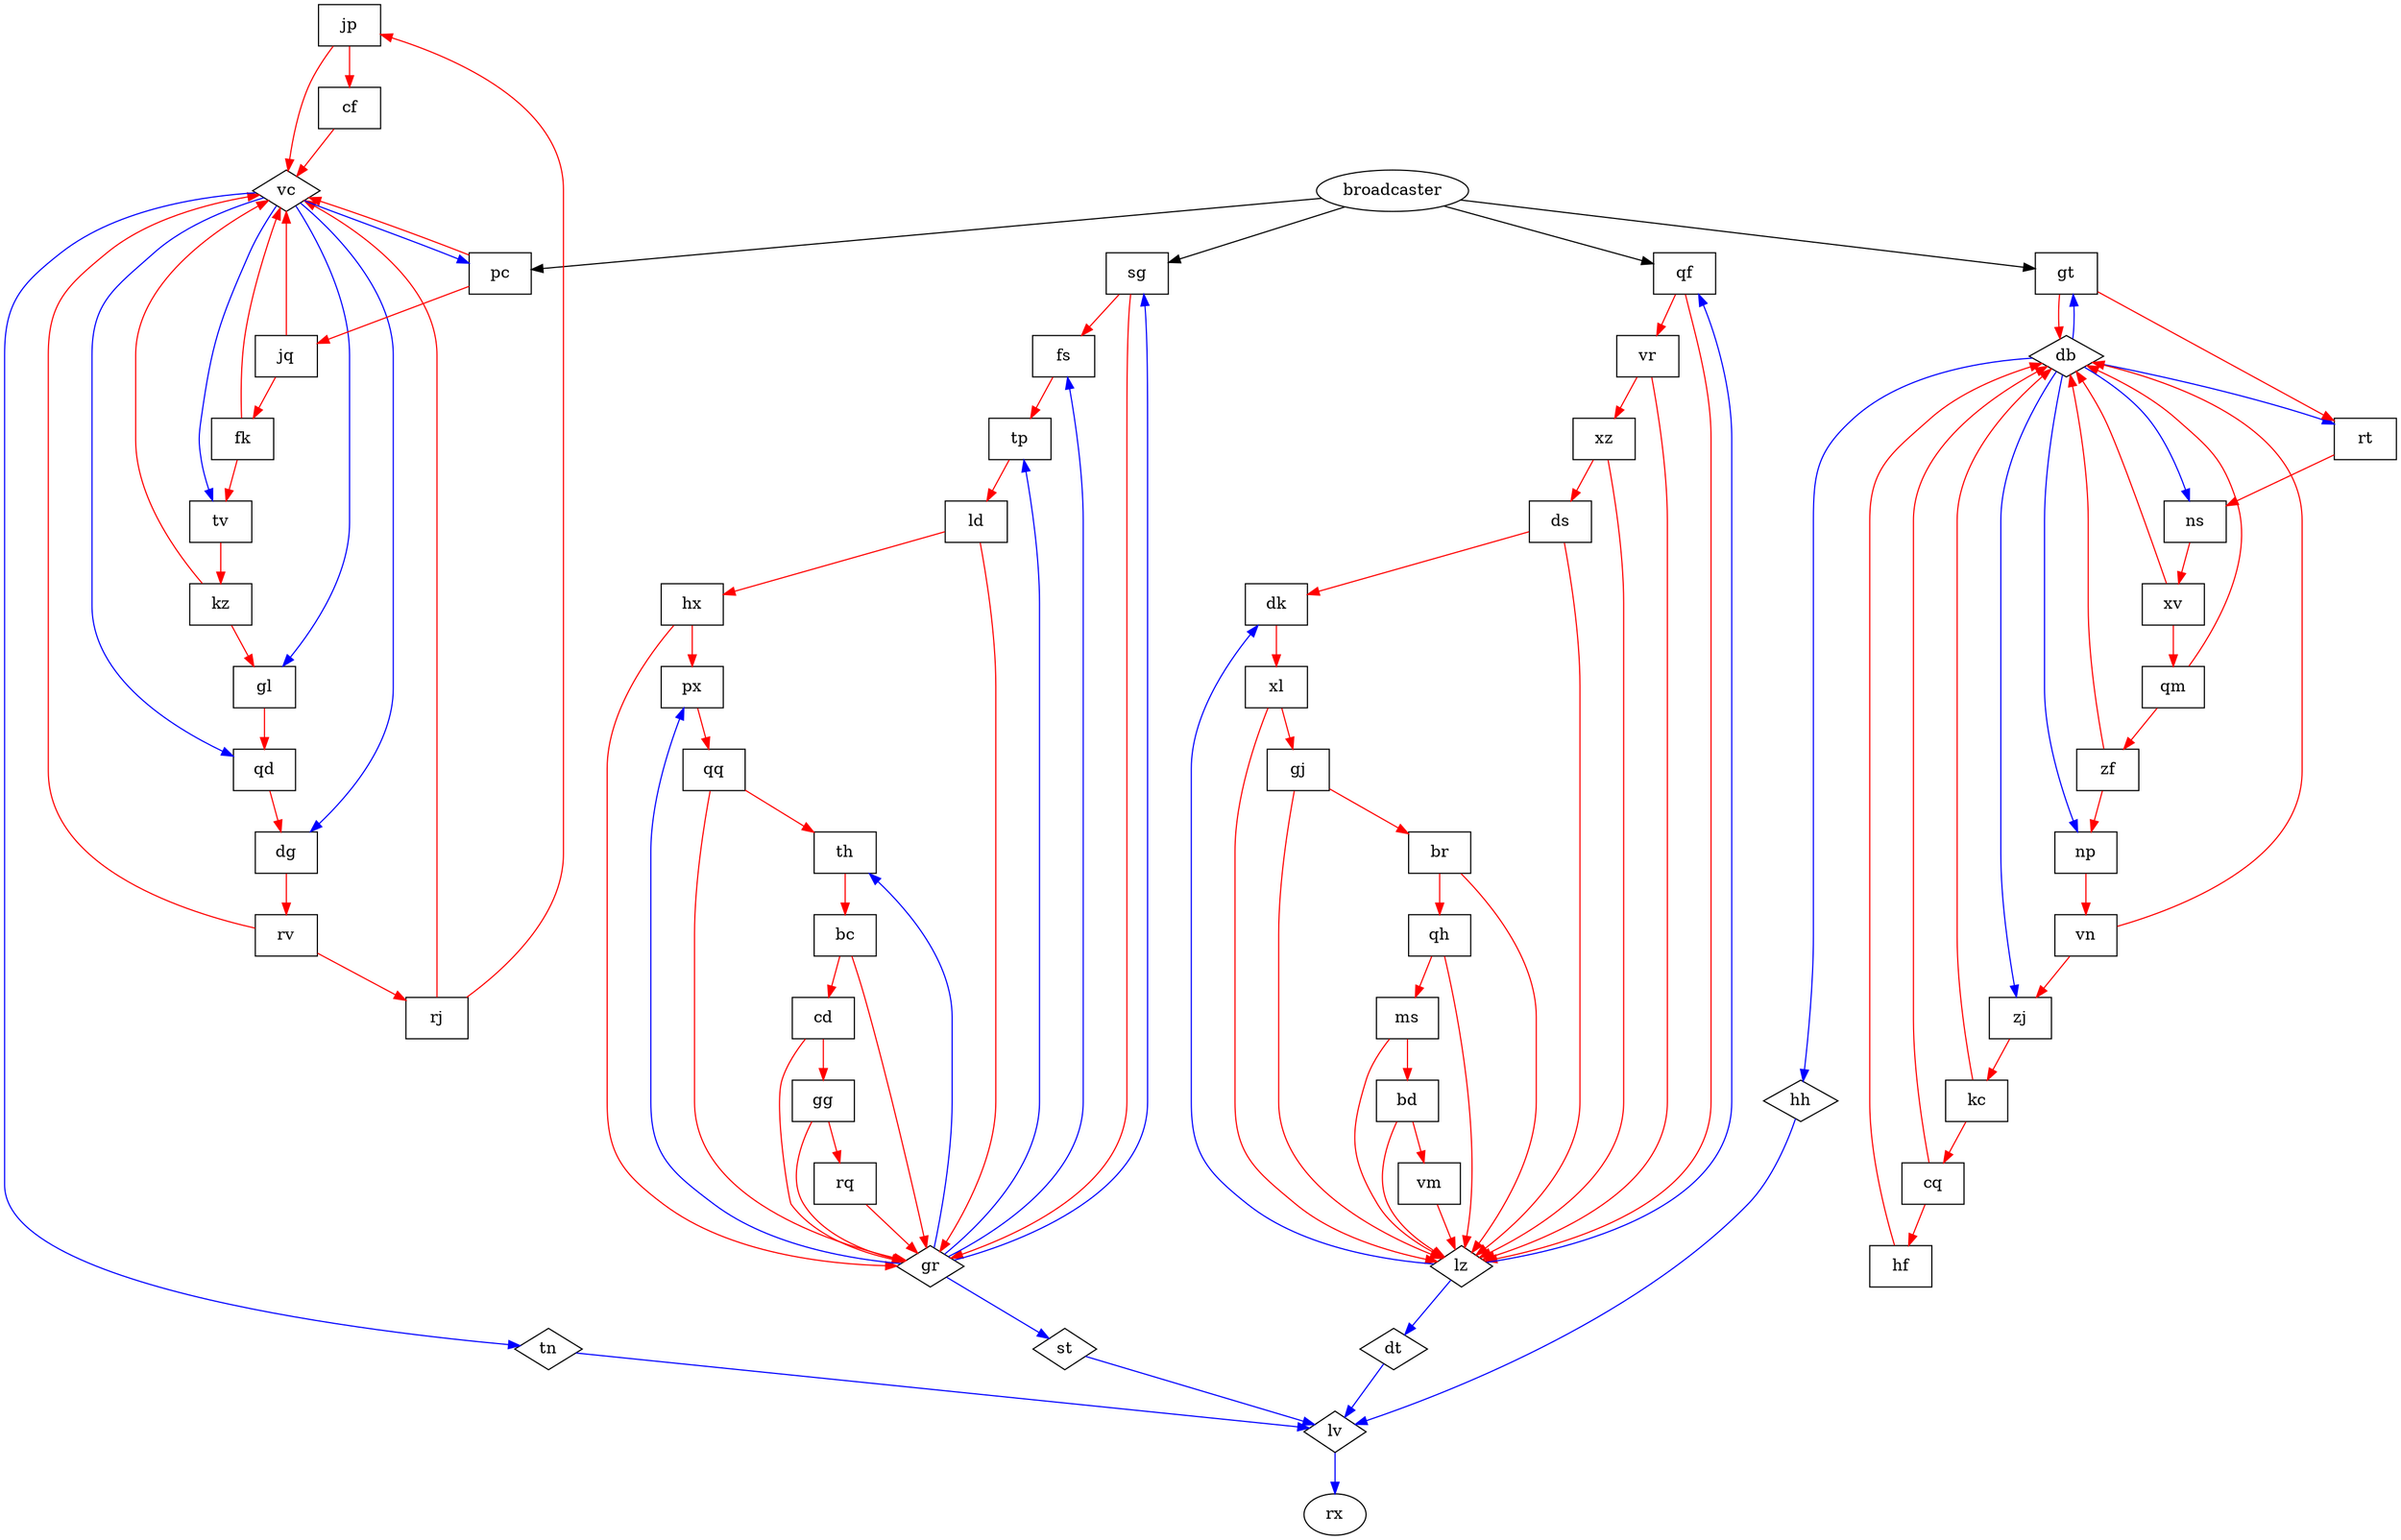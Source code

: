 digraph G {
  rankdir=TB;
  jp [shape=box];
  qm [shape=box];
  kc [shape=box];
  gg [shape=box];
  ms [shape=box];
  qh [shape=box];
  dk [shape=box];
  ld [shape=box];
  sg [shape=box];
  hx [shape=box];
  vr [shape=box];
  jq [shape=box];
  gj [shape=box];
  gl [shape=box];
  qf [shape=box];
  xz [shape=box];
  cd [shape=box];
  broadcaster [shape=ellipse];
  fk [shape=box];
  st [shape=diamond];
  vm [shape=box];
  br [shape=box];
  hf [shape=box];
  db [shape=diamond];
  qd [shape=box];
  kz [shape=box];
  zf [shape=box];
  dg [shape=box];
  bc [shape=box];
  bd [shape=box];
  lv [shape=diamond];
  rt [shape=box];
  gt [shape=box];
  ds [shape=box];
  tp [shape=box];
  rq [shape=box];
  np [shape=box];
  vn [shape=box];
  ns [shape=box];
  cf [shape=box];
  fs [shape=box];
  rv [shape=box];
  tn [shape=diamond];
  rj [shape=box];
  xv [shape=box];
  px [shape=box];
  cq [shape=box];
  hh [shape=diamond];
  dt [shape=diamond];
  th [shape=box];
  vc [shape=diamond];
  xl [shape=box];
  pc [shape=box];
  zj [shape=box];
  lz [shape=diamond];
  gr [shape=diamond];
  tv [shape=box];
  rx [shape=ellipse];
  qq [shape=box];
  ds -> dk [color=red];
  ds -> lz [color=red];
  tp -> ld [color=red];
  rq -> gr [color=red];
  np -> vn [color=red];
  lv -> rx [color=blue];
  rt -> ns [color=red];
  gt -> rt [color=red];
  gt -> db [color=red];
  vn -> db [color=red];
  vn -> zj [color=red];
  rv -> rj [color=red];
  rv -> vc [color=red];
  ns -> xv [color=red];
  cf -> vc [color=red];
  fs -> tp [color=red];
  xv -> qm [color=red];
  xv -> db [color=red];
  tn -> lv [color=blue];
  rj -> jp [color=red];
  rj -> vc [color=red];
  dt -> lv [color=blue];
  th -> bc [color=red];
  px -> qq [color=red];
  cq -> hf [color=red];
  cq -> db [color=red];
  hh -> lv [color=blue];
  pc -> jq [color=red];
  pc -> vc [color=red];
  vc -> gl [color=blue];
  vc -> tv [color=blue];
  vc -> pc [color=blue];
  vc -> qd [color=blue];
  vc -> tn [color=blue];
  vc -> dg [color=blue];
  xl -> gj [color=red];
  xl -> lz [color=red];
  tv -> kz [color=red];
  qq -> th [color=red];
  qq -> gr [color=red];
  zj -> kc [color=red];
  lz -> dt [color=blue];
  lz -> dk [color=blue];
  lz -> qf [color=blue];
  gr -> tp [color=blue];
  gr -> fs [color=blue];
  gr -> px [color=blue];
  gr -> st [color=blue];
  gr -> th [color=blue];
  gr -> sg [color=blue];
  qm -> db [color=red];
  qm -> zf [color=red];
  jp -> cf [color=red];
  jp -> vc [color=red];
  ms -> lz [color=red];
  ms -> bd [color=red];
  kc -> cq [color=red];
  kc -> db [color=red];
  gg -> rq [color=red];
  gg -> gr [color=red];
  sg -> fs [color=red];
  sg -> gr [color=red];
  qh -> ms [color=red];
  qh -> lz [color=red];
  dk -> xl [color=red];
  ld -> hx [color=red];
  ld -> gr [color=red];
  gj -> lz [color=red];
  gj -> br [color=red];
  gl -> qd [color=red];
  hx -> px [color=red];
  hx -> gr [color=red];
  vr -> xz [color=red];
  vr -> lz [color=red];
  jq -> vc [color=red];
  jq -> fk [color=red];
  broadcaster -> pc [color=black];
  broadcaster -> sg [color=black];
  broadcaster -> qf [color=black];
  broadcaster -> gt [color=black];
  fk -> tv [color=red];
  fk -> vc [color=red];
  qf -> lz [color=red];
  qf -> vr [color=red];
  xz -> ds [color=red];
  xz -> lz [color=red];
  cd -> gg [color=red];
  cd -> gr [color=red];
  vm -> lz [color=red];
  st -> lv [color=blue];
  qd -> dg [color=red];
  kz -> gl [color=red];
  kz -> vc [color=red];
  zf -> db [color=red];
  zf -> np [color=red];
  br -> lz [color=red];
  br -> qh [color=red];
  hf -> db [color=red];
  db -> np [color=blue];
  db -> gt [color=blue];
  db -> zj [color=blue];
  db -> ns [color=blue];
  db -> hh [color=blue];
  db -> rt [color=blue];
  bd -> lz [color=red];
  bd -> vm [color=red];
  dg -> rv [color=red];
  bc -> cd [color=red];
  bc -> gr [color=red];
}
